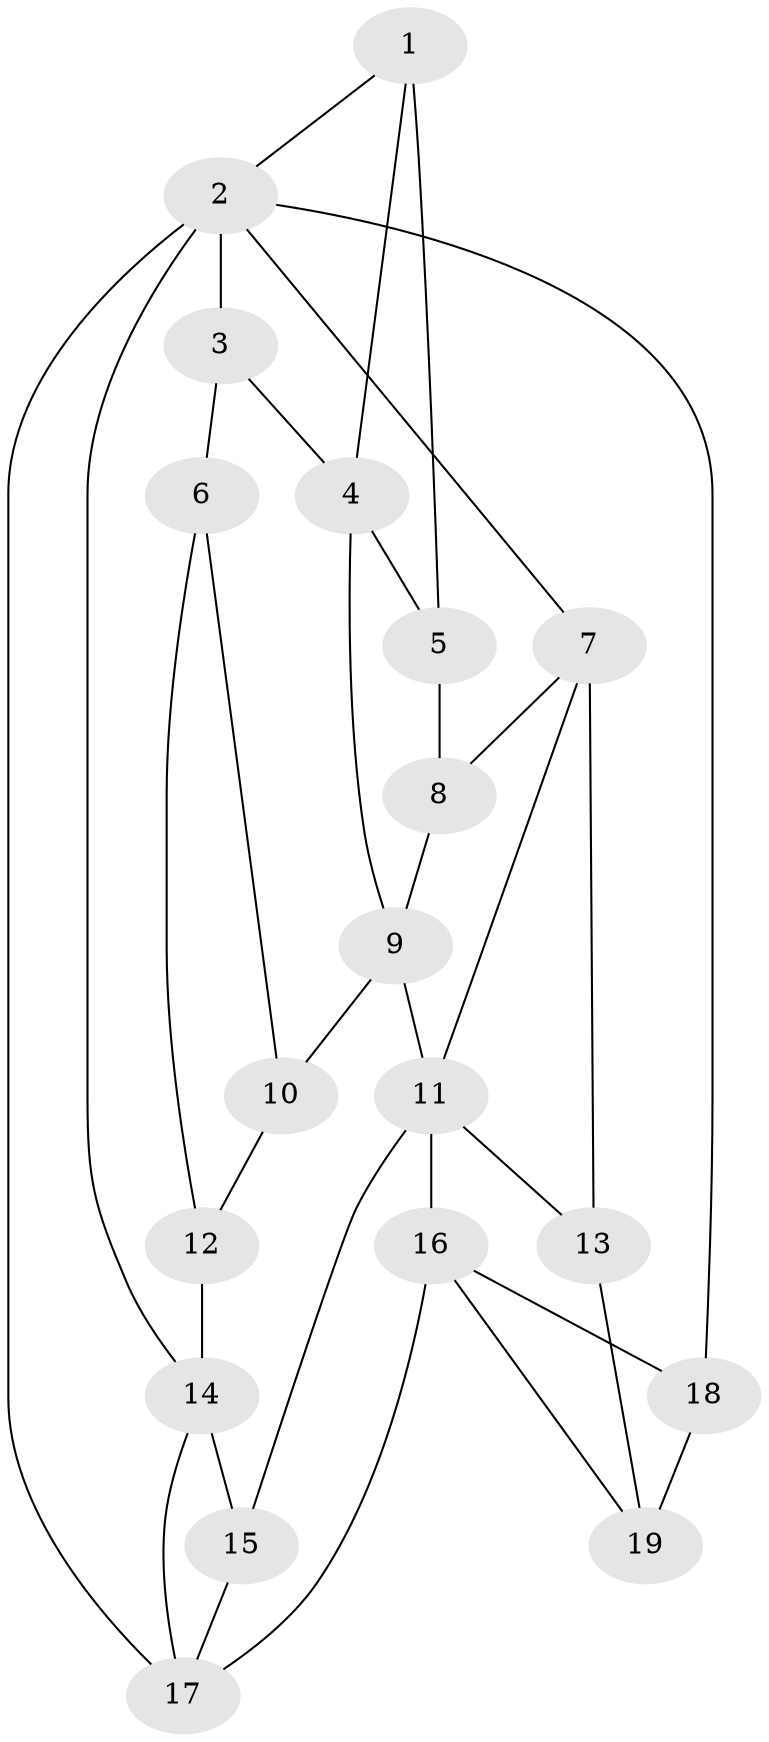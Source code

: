 // original degree distribution, {3: 0.03225806451612903, 5: 0.45161290322580644, 6: 0.24193548387096775, 4: 0.27419354838709675}
// Generated by graph-tools (version 1.1) at 2025/54/03/04/25 22:54:27]
// undirected, 19 vertices, 34 edges
graph export_dot {
  node [color=gray90,style=filled];
  1;
  2;
  3;
  4;
  5;
  6;
  7;
  8;
  9;
  10;
  11;
  12;
  13;
  14;
  15;
  16;
  17;
  18;
  19;
  1 -- 2 [weight=1.0];
  1 -- 4 [weight=1.0];
  1 -- 5 [weight=2.0];
  2 -- 3 [weight=2.0];
  2 -- 7 [weight=2.0];
  2 -- 14 [weight=1.0];
  2 -- 17 [weight=2.0];
  2 -- 18 [weight=1.0];
  3 -- 4 [weight=2.0];
  3 -- 6 [weight=3.0];
  4 -- 5 [weight=1.0];
  4 -- 9 [weight=1.0];
  5 -- 8 [weight=1.0];
  6 -- 10 [weight=1.0];
  6 -- 12 [weight=1.0];
  7 -- 8 [weight=1.0];
  7 -- 11 [weight=1.0];
  7 -- 13 [weight=2.0];
  8 -- 9 [weight=1.0];
  9 -- 10 [weight=2.0];
  9 -- 11 [weight=2.0];
  10 -- 12 [weight=1.0];
  11 -- 13 [weight=1.0];
  11 -- 15 [weight=1.0];
  11 -- 16 [weight=1.0];
  12 -- 14 [weight=2.0];
  13 -- 19 [weight=1.0];
  14 -- 15 [weight=2.0];
  14 -- 17 [weight=1.0];
  15 -- 17 [weight=1.0];
  16 -- 17 [weight=2.0];
  16 -- 18 [weight=1.0];
  16 -- 19 [weight=1.0];
  18 -- 19 [weight=2.0];
}
